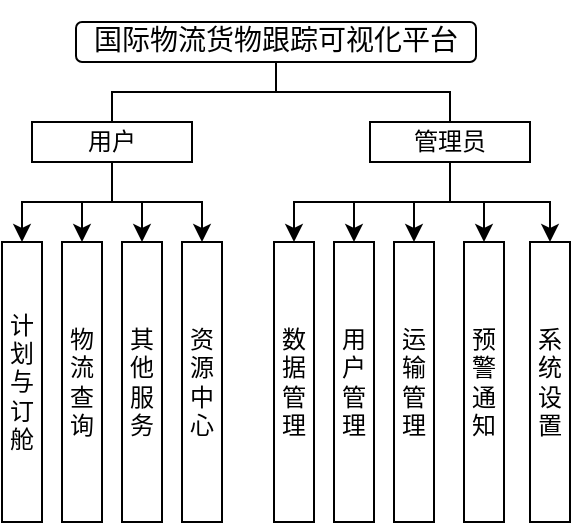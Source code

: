 <mxfile version="26.2.14" pages="2">
  <diagram name="第 1 页" id="vqiY9m47QqvkBvZVkrBw">
    <mxGraphModel dx="831" dy="459" grid="0" gridSize="10" guides="1" tooltips="1" connect="1" arrows="1" fold="1" page="1" pageScale="1" pageWidth="827" pageHeight="1169" math="0" shadow="0">
      <root>
        <mxCell id="0" />
        <mxCell id="1" parent="0" />
        <mxCell id="JPwLWQPu6VZcBWfvx7Lt-1" value="&lt;p class=&quot;MsoNormal&quot;&gt;&lt;span style=&quot;mso-spacerun:&#39;yes&#39;;font-family:宋体;mso-ansi-font-weight:normal;&lt;br/&gt;mso-bidi-font-weight:bold;font-size:10.5pt;mso-font-kerning:1.0pt;&quot;&gt;国际物流货物跟踪可视化平台&lt;/span&gt;&lt;/p&gt;" style="rounded=1;whiteSpace=wrap;html=1;" parent="1" vertex="1">
          <mxGeometry x="243" y="100" width="200" height="20" as="geometry" />
        </mxCell>
        <mxCell id="JPwLWQPu6VZcBWfvx7Lt-2" value="计划与订舱" style="rounded=0;whiteSpace=wrap;html=1;" parent="1" vertex="1">
          <mxGeometry x="206" y="210" width="20" height="140" as="geometry" />
        </mxCell>
        <mxCell id="JPwLWQPu6VZcBWfvx7Lt-3" value="物流查询" style="rounded=0;whiteSpace=wrap;html=1;" parent="1" vertex="1">
          <mxGeometry x="236" y="210" width="20" height="140" as="geometry" />
        </mxCell>
        <mxCell id="JPwLWQPu6VZcBWfvx7Lt-4" value="其他服务" style="rounded=0;whiteSpace=wrap;html=1;" parent="1" vertex="1">
          <mxGeometry x="266" y="210" width="20" height="140" as="geometry" />
        </mxCell>
        <mxCell id="JPwLWQPu6VZcBWfvx7Lt-5" value="资源中心" style="rounded=0;whiteSpace=wrap;html=1;" parent="1" vertex="1">
          <mxGeometry x="296" y="210" width="20" height="140" as="geometry" />
        </mxCell>
        <mxCell id="JPwLWQPu6VZcBWfvx7Lt-7" value="数据管理" style="rounded=0;whiteSpace=wrap;html=1;" parent="1" vertex="1">
          <mxGeometry x="342" y="210" width="20" height="140" as="geometry" />
        </mxCell>
        <mxCell id="JPwLWQPu6VZcBWfvx7Lt-8" value="用户管理" style="rounded=0;whiteSpace=wrap;html=1;" parent="1" vertex="1">
          <mxGeometry x="372" y="210" width="20" height="140" as="geometry" />
        </mxCell>
        <mxCell id="JPwLWQPu6VZcBWfvx7Lt-9" value="运输管理" style="rounded=0;whiteSpace=wrap;html=1;" parent="1" vertex="1">
          <mxGeometry x="402" y="210" width="20" height="140" as="geometry" />
        </mxCell>
        <mxCell id="JPwLWQPu6VZcBWfvx7Lt-11" value="预警通知" style="rounded=0;whiteSpace=wrap;html=1;" parent="1" vertex="1">
          <mxGeometry x="437" y="210" width="20" height="140" as="geometry" />
        </mxCell>
        <mxCell id="JPwLWQPu6VZcBWfvx7Lt-18" style="edgeStyle=orthogonalEdgeStyle;rounded=0;orthogonalLoop=1;jettySize=auto;html=1;exitX=0.5;exitY=1;exitDx=0;exitDy=0;" parent="1" source="JPwLWQPu6VZcBWfvx7Lt-12" target="JPwLWQPu6VZcBWfvx7Lt-2" edge="1">
          <mxGeometry relative="1" as="geometry" />
        </mxCell>
        <mxCell id="JPwLWQPu6VZcBWfvx7Lt-19" style="edgeStyle=orthogonalEdgeStyle;rounded=0;orthogonalLoop=1;jettySize=auto;html=1;exitX=0.5;exitY=1;exitDx=0;exitDy=0;entryX=0.5;entryY=0;entryDx=0;entryDy=0;" parent="1" source="JPwLWQPu6VZcBWfvx7Lt-12" target="JPwLWQPu6VZcBWfvx7Lt-3" edge="1">
          <mxGeometry relative="1" as="geometry" />
        </mxCell>
        <mxCell id="JPwLWQPu6VZcBWfvx7Lt-20" style="edgeStyle=orthogonalEdgeStyle;rounded=0;orthogonalLoop=1;jettySize=auto;html=1;exitX=0.5;exitY=1;exitDx=0;exitDy=0;entryX=0.5;entryY=0;entryDx=0;entryDy=0;" parent="1" source="JPwLWQPu6VZcBWfvx7Lt-12" target="JPwLWQPu6VZcBWfvx7Lt-4" edge="1">
          <mxGeometry relative="1" as="geometry" />
        </mxCell>
        <mxCell id="JPwLWQPu6VZcBWfvx7Lt-21" style="edgeStyle=orthogonalEdgeStyle;rounded=0;orthogonalLoop=1;jettySize=auto;html=1;exitX=0.5;exitY=1;exitDx=0;exitDy=0;" parent="1" source="JPwLWQPu6VZcBWfvx7Lt-12" target="JPwLWQPu6VZcBWfvx7Lt-5" edge="1">
          <mxGeometry relative="1" as="geometry" />
        </mxCell>
        <mxCell id="JPwLWQPu6VZcBWfvx7Lt-12" value="用户" style="rounded=0;whiteSpace=wrap;html=1;" parent="1" vertex="1">
          <mxGeometry x="221" y="150" width="80" height="20" as="geometry" />
        </mxCell>
        <mxCell id="JPwLWQPu6VZcBWfvx7Lt-25" style="edgeStyle=orthogonalEdgeStyle;rounded=0;orthogonalLoop=1;jettySize=auto;html=1;exitX=0.5;exitY=1;exitDx=0;exitDy=0;entryX=0.5;entryY=0;entryDx=0;entryDy=0;" parent="1" source="JPwLWQPu6VZcBWfvx7Lt-13" target="JPwLWQPu6VZcBWfvx7Lt-7" edge="1">
          <mxGeometry relative="1" as="geometry" />
        </mxCell>
        <mxCell id="JPwLWQPu6VZcBWfvx7Lt-26" style="edgeStyle=orthogonalEdgeStyle;rounded=0;orthogonalLoop=1;jettySize=auto;html=1;exitX=0.5;exitY=1;exitDx=0;exitDy=0;" parent="1" source="JPwLWQPu6VZcBWfvx7Lt-13" target="JPwLWQPu6VZcBWfvx7Lt-8" edge="1">
          <mxGeometry relative="1" as="geometry" />
        </mxCell>
        <mxCell id="JPwLWQPu6VZcBWfvx7Lt-27" style="edgeStyle=orthogonalEdgeStyle;rounded=0;orthogonalLoop=1;jettySize=auto;html=1;exitX=0.5;exitY=1;exitDx=0;exitDy=0;" parent="1" source="JPwLWQPu6VZcBWfvx7Lt-13" target="JPwLWQPu6VZcBWfvx7Lt-9" edge="1">
          <mxGeometry relative="1" as="geometry" />
        </mxCell>
        <mxCell id="JPwLWQPu6VZcBWfvx7Lt-29" style="edgeStyle=orthogonalEdgeStyle;rounded=0;orthogonalLoop=1;jettySize=auto;html=1;exitX=0.5;exitY=1;exitDx=0;exitDy=0;" parent="1" source="JPwLWQPu6VZcBWfvx7Lt-13" target="JPwLWQPu6VZcBWfvx7Lt-11" edge="1">
          <mxGeometry relative="1" as="geometry" />
        </mxCell>
        <mxCell id="Ih1NIfS-H4ZuaLIqtRQY-2" style="edgeStyle=orthogonalEdgeStyle;rounded=0;orthogonalLoop=1;jettySize=auto;html=1;exitX=0.5;exitY=1;exitDx=0;exitDy=0;" parent="1" source="JPwLWQPu6VZcBWfvx7Lt-13" target="Ih1NIfS-H4ZuaLIqtRQY-1" edge="1">
          <mxGeometry relative="1" as="geometry" />
        </mxCell>
        <mxCell id="JPwLWQPu6VZcBWfvx7Lt-13" value="管理员" style="rounded=0;whiteSpace=wrap;html=1;" parent="1" vertex="1">
          <mxGeometry x="390" y="150" width="80" height="20" as="geometry" />
        </mxCell>
        <mxCell id="JPwLWQPu6VZcBWfvx7Lt-16" style="edgeStyle=orthogonalEdgeStyle;rounded=0;orthogonalLoop=1;jettySize=auto;html=1;exitX=0.5;exitY=1;exitDx=0;exitDy=0;" parent="1" source="JPwLWQPu6VZcBWfvx7Lt-12" target="JPwLWQPu6VZcBWfvx7Lt-12" edge="1">
          <mxGeometry relative="1" as="geometry" />
        </mxCell>
        <mxCell id="JPwLWQPu6VZcBWfvx7Lt-23" value="" style="endArrow=none;html=1;rounded=0;entryX=0.5;entryY=1;entryDx=0;entryDy=0;exitX=0.5;exitY=0;exitDx=0;exitDy=0;edgeStyle=orthogonalEdgeStyle;" parent="1" source="JPwLWQPu6VZcBWfvx7Lt-12" target="JPwLWQPu6VZcBWfvx7Lt-1" edge="1">
          <mxGeometry width="50" height="50" relative="1" as="geometry">
            <mxPoint x="390" y="260" as="sourcePoint" />
            <mxPoint x="440" y="210" as="targetPoint" />
          </mxGeometry>
        </mxCell>
        <mxCell id="JPwLWQPu6VZcBWfvx7Lt-24" value="" style="endArrow=none;html=1;rounded=0;entryX=0.5;entryY=1;entryDx=0;entryDy=0;exitX=0.5;exitY=0;exitDx=0;exitDy=0;edgeStyle=orthogonalEdgeStyle;" parent="1" source="JPwLWQPu6VZcBWfvx7Lt-13" target="JPwLWQPu6VZcBWfvx7Lt-1" edge="1">
          <mxGeometry width="50" height="50" relative="1" as="geometry">
            <mxPoint x="320" y="210" as="sourcePoint" />
            <mxPoint x="370" y="160" as="targetPoint" />
          </mxGeometry>
        </mxCell>
        <mxCell id="Ih1NIfS-H4ZuaLIqtRQY-1" value="系统设置" style="rounded=0;whiteSpace=wrap;html=1;" parent="1" vertex="1">
          <mxGeometry x="470" y="210" width="20" height="140" as="geometry" />
        </mxCell>
      </root>
    </mxGraphModel>
  </diagram>
  <diagram id="-r55dFtYJ0t7bKzt8oJF" name="第 2 页">
    <mxGraphModel dx="1205" dy="666" grid="0" gridSize="10" guides="1" tooltips="1" connect="1" arrows="1" fold="1" page="1" pageScale="1" pageWidth="827" pageHeight="1169" background="none" math="0" shadow="0">
      <root>
        <mxCell id="0" />
        <mxCell id="1" parent="0" />
        <mxCell id="YhVgkfu6lUTvefnjvwKQ-2" value="" style="rounded=0;whiteSpace=wrap;html=1;" parent="1" vertex="1">
          <mxGeometry x="154" y="93" width="510" height="510" as="geometry" />
        </mxCell>
        <mxCell id="YhVgkfu6lUTvefnjvwKQ-3" value="&lt;b&gt;展示层&lt;/b&gt;" style="rounded=0;whiteSpace=wrap;html=1;" parent="1" vertex="1">
          <mxGeometry x="174" y="143" width="60" height="30" as="geometry" />
        </mxCell>
        <mxCell id="YhVgkfu6lUTvefnjvwKQ-4" value="&lt;b&gt;应用层&lt;/b&gt;" style="rounded=0;whiteSpace=wrap;html=1;" parent="1" vertex="1">
          <mxGeometry x="174" y="273" width="60" height="30" as="geometry" />
        </mxCell>
        <mxCell id="YhVgkfu6lUTvefnjvwKQ-5" value="&lt;b&gt;数据层&lt;/b&gt;" style="rounded=0;whiteSpace=wrap;html=1;" parent="1" vertex="1">
          <mxGeometry x="174" y="383" width="60" height="30" as="geometry" />
        </mxCell>
        <mxCell id="YhVgkfu6lUTvefnjvwKQ-6" value="&lt;b&gt;感知层&lt;/b&gt;" style="rounded=0;whiteSpace=wrap;html=1;" parent="1" vertex="1">
          <mxGeometry x="174" y="513" width="60" height="30" as="geometry" />
        </mxCell>
        <mxCell id="YhVgkfu6lUTvefnjvwKQ-8" value="" style="rounded=0;whiteSpace=wrap;html=1;" parent="1" vertex="1">
          <mxGeometry x="284" y="223" width="360" height="90" as="geometry" />
        </mxCell>
        <mxCell id="YhVgkfu6lUTvefnjvwKQ-9" value="物流查询" style="rounded=0;whiteSpace=wrap;html=1;" parent="1" vertex="1">
          <mxGeometry x="294" y="233" width="100" height="30" as="geometry" />
        </mxCell>
        <mxCell id="YhVgkfu6lUTvefnjvwKQ-10" value="在途管理" style="rounded=0;whiteSpace=wrap;html=1;" parent="1" vertex="1">
          <mxGeometry x="449" y="233" width="100" height="30" as="geometry" />
        </mxCell>
        <mxCell id="YhVgkfu6lUTvefnjvwKQ-12" value="数据管理" style="rounded=0;whiteSpace=wrap;html=1;" parent="1" vertex="1">
          <mxGeometry x="339" y="273" width="100" height="30" as="geometry" />
        </mxCell>
        <mxCell id="YhVgkfu6lUTvefnjvwKQ-13" value="" style="rounded=0;whiteSpace=wrap;html=1;" parent="1" vertex="1">
          <mxGeometry x="284" y="113" width="360" height="90" as="geometry" />
        </mxCell>
        <mxCell id="YhVgkfu6lUTvefnjvwKQ-15" value="最佳线路展示" style="rounded=0;whiteSpace=wrap;html=1;" parent="1" vertex="1">
          <mxGeometry x="294" y="123" width="100" height="30" as="geometry" />
        </mxCell>
        <mxCell id="YhVgkfu6lUTvefnjvwKQ-16" value="车辆货物实时状态" style="rounded=0;whiteSpace=wrap;html=1;" parent="1" vertex="1">
          <mxGeometry x="499.25" y="125" width="130" height="30" as="geometry" />
        </mxCell>
        <mxCell id="YhVgkfu6lUTvefnjvwKQ-17" value="订单状态展示" style="rounded=0;whiteSpace=wrap;html=1;" parent="1" vertex="1">
          <mxGeometry x="393.75" y="164" width="130" height="30" as="geometry" />
        </mxCell>
        <mxCell id="Em_LLihrOG_OwA8udnS7-13" style="edgeStyle=none;curved=1;rounded=0;orthogonalLoop=1;jettySize=auto;html=1;exitX=0.225;exitY=0.009;exitDx=0;exitDy=0;entryX=0.5;entryY=1;entryDx=0;entryDy=0;fontSize=12;startSize=8;endSize=8;exitPerimeter=0;" parent="1" source="YhVgkfu6lUTvefnjvwKQ-19" target="YhVgkfu6lUTvefnjvwKQ-33" edge="1">
          <mxGeometry relative="1" as="geometry" />
        </mxCell>
        <mxCell id="YhVgkfu6lUTvefnjvwKQ-19" value="" style="rounded=0;whiteSpace=wrap;html=1;" parent="1" vertex="1">
          <mxGeometry x="284" y="473" width="360" height="110" as="geometry" />
        </mxCell>
        <mxCell id="YhVgkfu6lUTvefnjvwKQ-28" value="&lt;h4&gt;&lt;span style=&quot;font-family: 宋体; font-size: 12pt;&quot;&gt;GIS&lt;/span&gt;&lt;/h4&gt;" style="rounded=0;whiteSpace=wrap;html=1;" parent="1" vertex="1">
          <mxGeometry x="439" y="493" width="50" height="30" as="geometry" />
        </mxCell>
        <mxCell id="YhVgkfu6lUTvefnjvwKQ-30" value="电子标签" style="rounded=0;whiteSpace=wrap;html=1;" parent="1" vertex="1">
          <mxGeometry x="474" y="533" width="50" height="30" as="geometry" />
        </mxCell>
        <mxCell id="YhVgkfu6lUTvefnjvwKQ-31" value="条码扫描器" style="rounded=0;whiteSpace=wrap;html=1;" parent="1" vertex="1">
          <mxGeometry x="543.25" y="533" width="71" height="30" as="geometry" />
        </mxCell>
        <mxCell id="YhVgkfu6lUTvefnjvwKQ-33" value="" style="rounded=0;whiteSpace=wrap;html=1;" parent="1" vertex="1">
          <mxGeometry x="284" y="333" width="160" height="110" as="geometry" />
        </mxCell>
        <mxCell id="YhVgkfu6lUTvefnjvwKQ-35" value="腾讯云数据库" style="rounded=0;whiteSpace=wrap;html=1;" parent="1" vertex="1">
          <mxGeometry x="324" y="393" width="85" height="30" as="geometry" />
        </mxCell>
        <mxCell id="YhVgkfu6lUTvefnjvwKQ-39" value="" style="endArrow=none;dashed=1;html=1;dashPattern=1 3;strokeWidth=2;rounded=0;entryX=0;entryY=0.5;entryDx=0;entryDy=0;exitX=1;exitY=0.5;exitDx=0;exitDy=0;" parent="1" source="YhVgkfu6lUTvefnjvwKQ-3" target="YhVgkfu6lUTvefnjvwKQ-13" edge="1">
          <mxGeometry width="50" height="50" relative="1" as="geometry">
            <mxPoint x="214" y="193" as="sourcePoint" />
            <mxPoint x="264" y="143" as="targetPoint" />
          </mxGeometry>
        </mxCell>
        <mxCell id="YhVgkfu6lUTvefnjvwKQ-40" value="" style="endArrow=none;dashed=1;html=1;dashPattern=1 3;strokeWidth=2;rounded=0;entryX=0;entryY=0.5;entryDx=0;entryDy=0;exitX=1;exitY=0.5;exitDx=0;exitDy=0;" parent="1" edge="1">
          <mxGeometry width="50" height="50" relative="1" as="geometry">
            <mxPoint x="234" y="397" as="sourcePoint" />
            <mxPoint x="284" y="397" as="targetPoint" />
          </mxGeometry>
        </mxCell>
        <mxCell id="YhVgkfu6lUTvefnjvwKQ-41" value="" style="endArrow=none;dashed=1;html=1;dashPattern=1 3;strokeWidth=2;rounded=0;entryX=0;entryY=0.5;entryDx=0;entryDy=0;exitX=1;exitY=0.5;exitDx=0;exitDy=0;" parent="1" edge="1">
          <mxGeometry width="50" height="50" relative="1" as="geometry">
            <mxPoint x="234" y="287.58" as="sourcePoint" />
            <mxPoint x="284" y="287.58" as="targetPoint" />
          </mxGeometry>
        </mxCell>
        <mxCell id="YhVgkfu6lUTvefnjvwKQ-42" value="" style="endArrow=none;dashed=1;html=1;dashPattern=1 3;strokeWidth=2;rounded=0;entryX=0;entryY=0.5;entryDx=0;entryDy=0;exitX=1;exitY=0.5;exitDx=0;exitDy=0;" parent="1" edge="1">
          <mxGeometry width="50" height="50" relative="1" as="geometry">
            <mxPoint x="234" y="527.58" as="sourcePoint" />
            <mxPoint x="284" y="527.58" as="targetPoint" />
          </mxGeometry>
        </mxCell>
        <mxCell id="YhVgkfu6lUTvefnjvwKQ-45" value="" style="endArrow=classic;html=1;rounded=0;exitX=0.5;exitY=0;exitDx=0;exitDy=0;" parent="1" source="YhVgkfu6lUTvefnjvwKQ-8" target="YhVgkfu6lUTvefnjvwKQ-13" edge="1">
          <mxGeometry width="50" height="50" relative="1" as="geometry">
            <mxPoint x="474" y="363" as="sourcePoint" />
            <mxPoint x="474" y="343" as="targetPoint" />
          </mxGeometry>
        </mxCell>
        <mxCell id="w_2QscbFp3LetiMHudXa-1" value="智能分析" style="rounded=0;whiteSpace=wrap;html=1;" parent="1" vertex="1">
          <mxGeometry x="514.25" y="273" width="100" height="30" as="geometry" />
        </mxCell>
        <mxCell id="Em_LLihrOG_OwA8udnS7-5" value="大模型集成" style="rounded=0;whiteSpace=wrap;html=1;" parent="1" vertex="1">
          <mxGeometry x="324" y="353" width="85" height="30" as="geometry" />
        </mxCell>
        <mxCell id="Em_LLihrOG_OwA8udnS7-11" style="edgeStyle=none;curved=1;rounded=0;orthogonalLoop=1;jettySize=auto;html=1;exitX=0;exitY=0.5;exitDx=0;exitDy=0;fontSize=12;startSize=8;endSize=8;" parent="1" source="Em_LLihrOG_OwA8udnS7-6" target="YhVgkfu6lUTvefnjvwKQ-33" edge="1">
          <mxGeometry relative="1" as="geometry" />
        </mxCell>
        <mxCell id="Em_LLihrOG_OwA8udnS7-6" value="" style="rounded=0;whiteSpace=wrap;html=1;" parent="1" vertex="1">
          <mxGeometry x="494" y="333" width="150" height="110" as="geometry" />
        </mxCell>
        <mxCell id="Em_LLihrOG_OwA8udnS7-8" value="&lt;div style=&quot;text-align: left;&quot;&gt;&lt;font style=&quot;color: rgb(0, 0, 0);&quot;&gt;&lt;span style=&quot;white-space-collapse: preserve; background-color: rgb(255, 255, 255);&quot;&gt;M2M技术&lt;/span&gt;&lt;/font&gt;&lt;/div&gt;" style="rounded=0;whiteSpace=wrap;html=1;" parent="1" vertex="1">
          <mxGeometry x="524.25" y="378" width="90" height="20" as="geometry" />
        </mxCell>
        <mxCell id="Em_LLihrOG_OwA8udnS7-9" value="&lt;span style=&quot;scrollbar-color: transparent transparent; margin: 0px; padding: 0px; border: 0px; font-variant-numeric: inherit; font-variant-east-asian: inherit; font-variant-alternates: inherit; font-variant-position: inherit; font-variant-emoji: inherit; font-stretch: inherit; line-height: inherit; font-optical-sizing: inherit; font-size-adjust: inherit; font-kerning: inherit; font-feature-settings: inherit; font-variation-settings: inherit; vertical-align: baseline; color: rgba(0, 0, 0, 0.9); text-align: left; white-space-collapse: preserve; background-color: rgb(255, 255, 255);&quot; class=&quot;&quot;&gt;&lt;font style=&quot;font-size: 12px;&quot; face=&quot;Helvetica&quot;&gt;互联网技术&lt;/font&gt;&lt;/span&gt;" style="rounded=0;whiteSpace=wrap;html=1;" parent="1" vertex="1">
          <mxGeometry x="523.75" y="348" width="90" height="20" as="geometry" />
        </mxCell>
        <mxCell id="Em_LLihrOG_OwA8udnS7-10" value="&lt;div style=&quot;text-align: left;&quot;&gt;&lt;span style=&quot;white-space-collapse: preserve; background-color: rgb(255, 255, 255);&quot;&gt;&lt;font style=&quot;color: rgb(0, 0, 0);&quot;&gt;网络爬虫技术&lt;/font&gt;&lt;/span&gt;&lt;/div&gt;" style="rounded=0;whiteSpace=wrap;html=1;" parent="1" vertex="1">
          <mxGeometry x="524.25" y="408" width="90" height="20" as="geometry" />
        </mxCell>
        <mxCell id="Em_LLihrOG_OwA8udnS7-12" style="edgeStyle=none;curved=1;rounded=0;orthogonalLoop=1;jettySize=auto;html=1;exitX=0.5;exitY=0;exitDx=0;exitDy=0;fontSize=12;startSize=8;endSize=8;" parent="1" source="YhVgkfu6lUTvefnjvwKQ-33" edge="1">
          <mxGeometry relative="1" as="geometry">
            <mxPoint x="365" y="313" as="targetPoint" />
          </mxGeometry>
        </mxCell>
        <mxCell id="Em_LLihrOG_OwA8udnS7-14" value="RFID" style="rounded=0;whiteSpace=wrap;html=1;" parent="1" vertex="1">
          <mxGeometry x="319" y="533" width="50" height="30" as="geometry" />
        </mxCell>
        <mxCell id="Em_LLihrOG_OwA8udnS7-15" value="传感器网络" style="rounded=0;whiteSpace=wrap;html=1;" parent="1" vertex="1">
          <mxGeometry x="384" y="533" width="70" height="30" as="geometry" />
        </mxCell>
      </root>
    </mxGraphModel>
  </diagram>
</mxfile>
